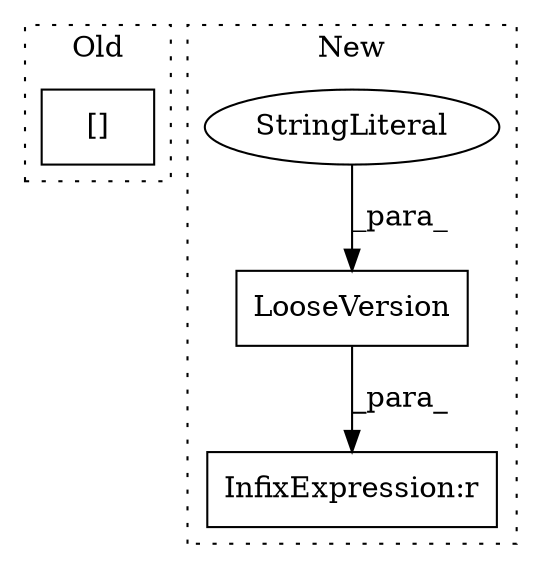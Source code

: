 digraph G {
subgraph cluster0 {
1 [label="[]" a="2" s="5347,5392" l="13,2" shape="box"];
label = "Old";
style="dotted";
}
subgraph cluster1 {
2 [label="LooseVersion" a="32" s="5360,5380" l="13,1" shape="box"];
3 [label="StringLiteral" a="45" s="5373" l="7" shape="ellipse"];
4 [label="InfixExpression:r" a="27" s="5356" l="4" shape="box"];
label = "New";
style="dotted";
}
2 -> 4 [label="_para_"];
3 -> 2 [label="_para_"];
}